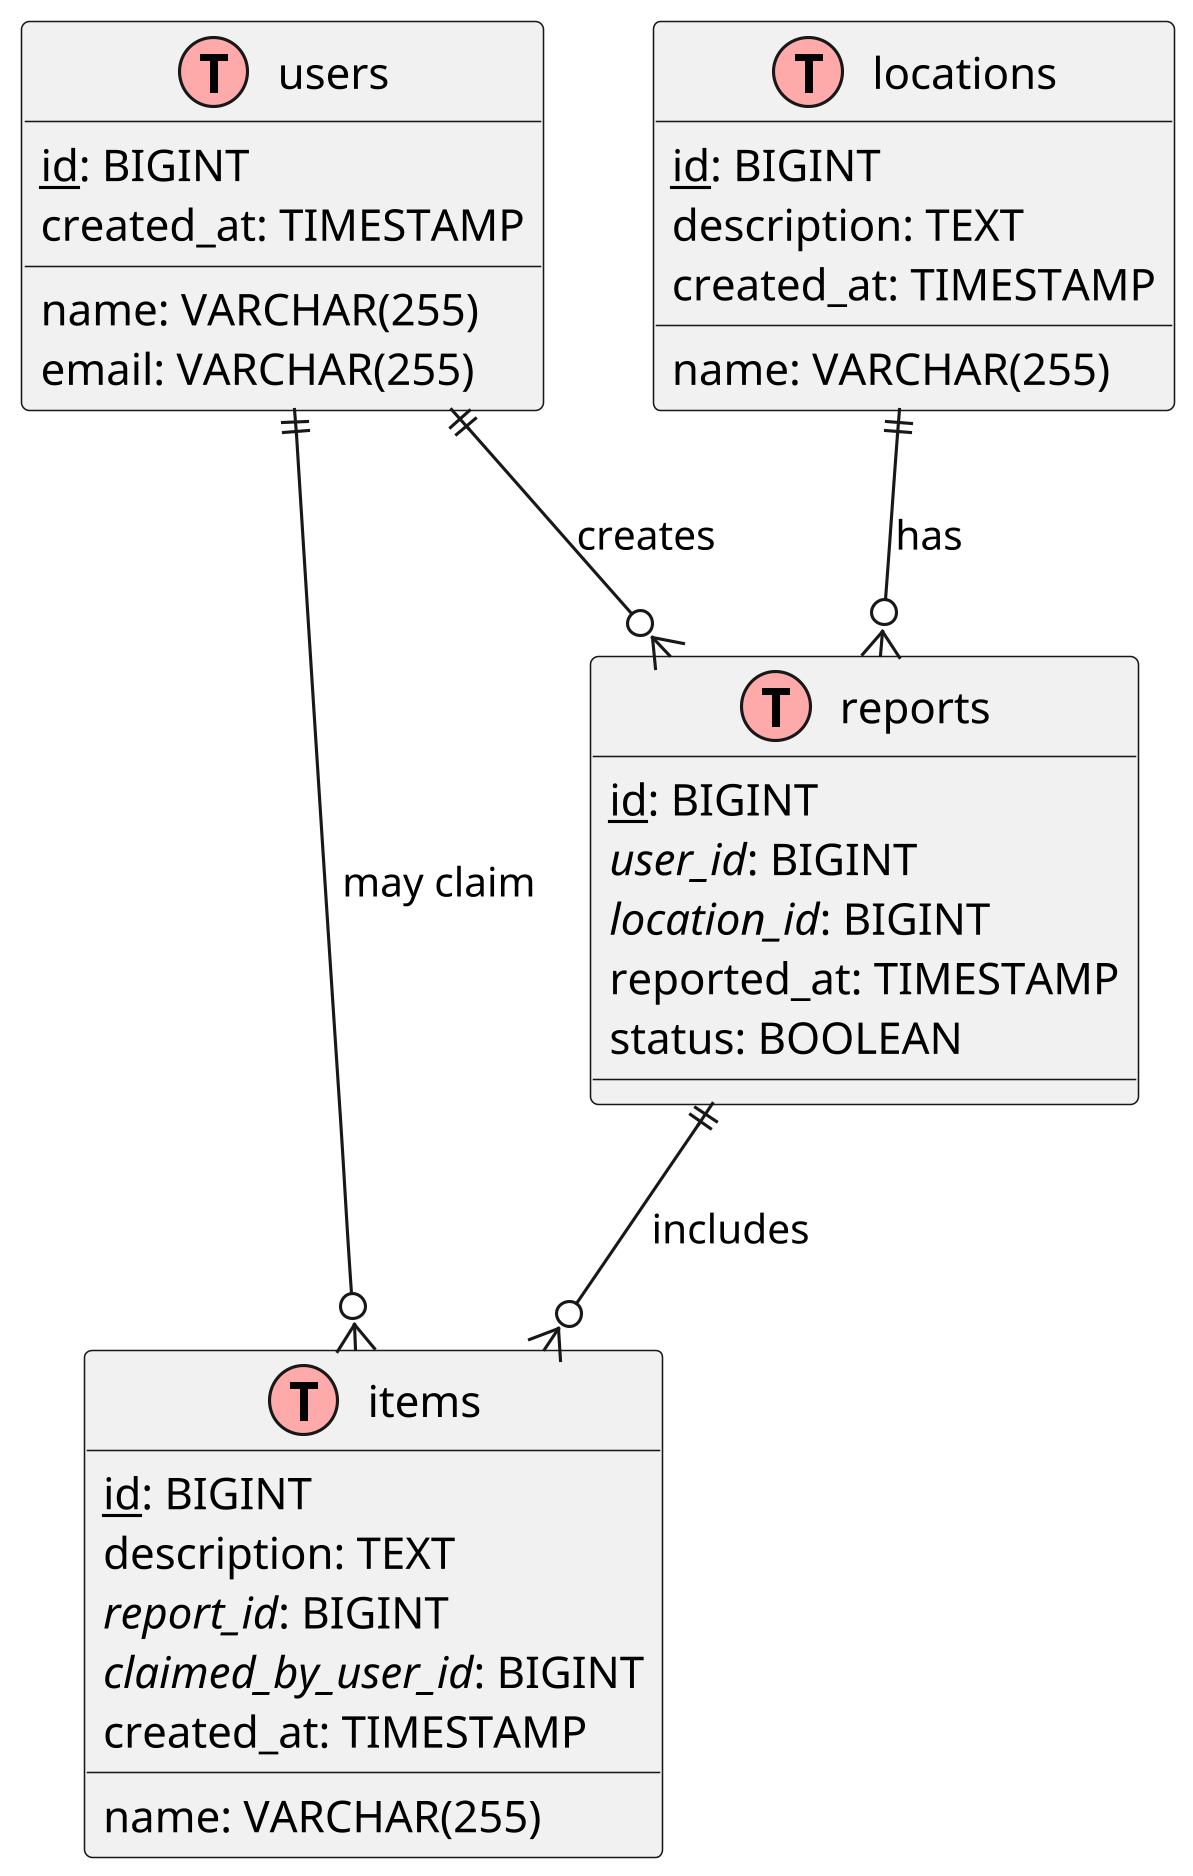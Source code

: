 @startuml
skinparam dpi 300

!define Table(name,desc) class name as "desc" << (T,#FFAAAA) >>
!define primaryKey(field) <u>field</u>
!define foreignKey(field) <i>field</i>

Table(users, "users") {
  primaryKey(id): BIGINT
  name: VARCHAR(255)
  email: VARCHAR(255)
  created_at: TIMESTAMP
}

Table(locations, "locations") {
  primaryKey(id): BIGINT
  name: VARCHAR(255)
  description: TEXT
  created_at: TIMESTAMP
}

Table(items, "items") {
  primaryKey(id): BIGINT
  name: VARCHAR(255)
  description: TEXT
  foreignKey(report_id): BIGINT
  foreignKey(claimed_by_user_id): BIGINT
  created_at: TIMESTAMP
}

Table(reports, "reports") {
  primaryKey(id): BIGINT
  foreignKey(user_id): BIGINT
  foreignKey(location_id): BIGINT
  reported_at: TIMESTAMP
  status: BOOLEAN
}

' Relationships
users ||--o{ reports : creates
locations ||--o{ reports : has
reports ||--o{ items : includes
users ||--o{ items : may claim

@enduml
